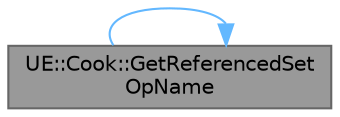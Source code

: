 digraph "UE::Cook::GetReferencedSetOpName"
{
 // INTERACTIVE_SVG=YES
 // LATEX_PDF_SIZE
  bgcolor="transparent";
  edge [fontname=Helvetica,fontsize=10,labelfontname=Helvetica,labelfontsize=10];
  node [fontname=Helvetica,fontsize=10,shape=box,height=0.2,width=0.4];
  rankdir="LR";
  Node1 [id="Node000001",label="UE::Cook::GetReferencedSet\lOpName",height=0.2,width=0.4,color="gray40", fillcolor="grey60", style="filled", fontcolor="black",tooltip="Return the name of the op used to store the ReferencedSet in the zenserver oplog."];
  Node1 -> Node1 [id="edge1_Node000001_Node000001",color="steelblue1",style="solid",tooltip=" "];
}
